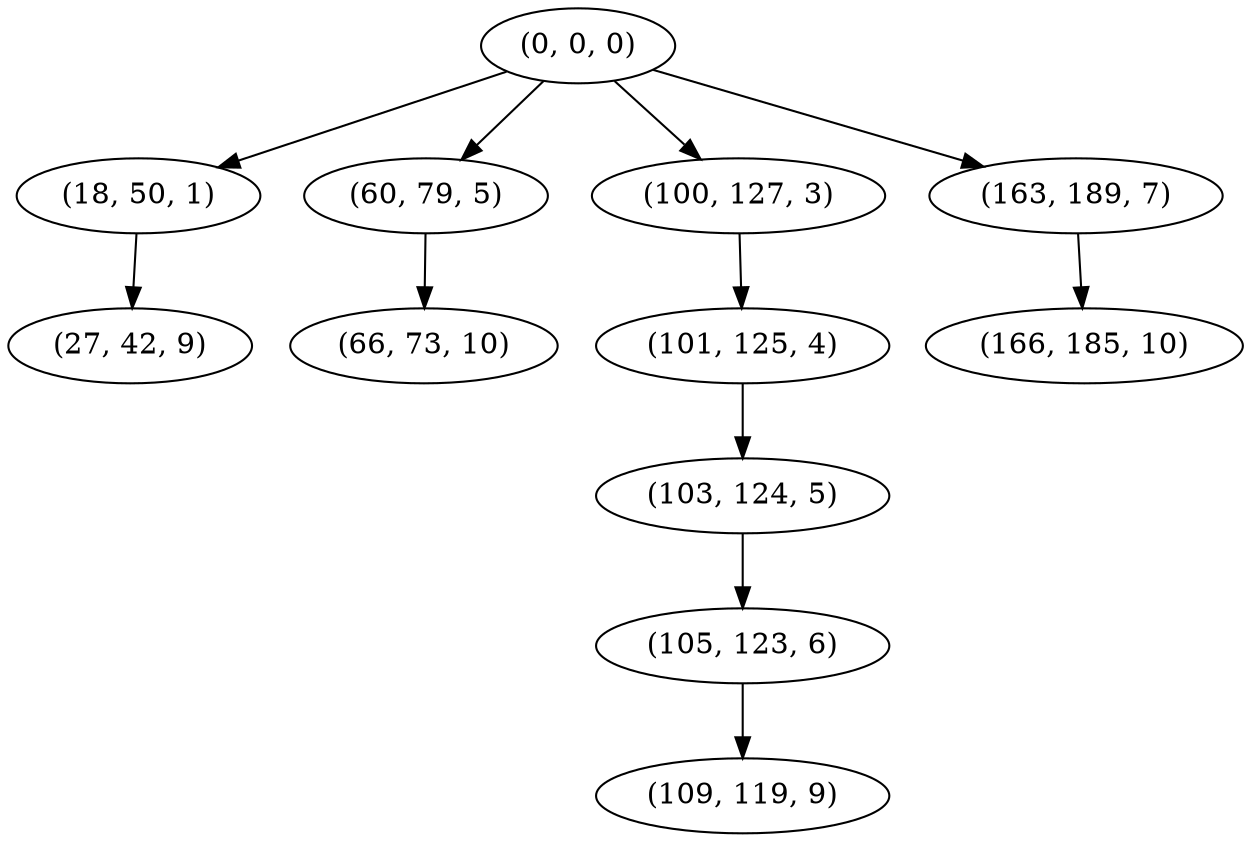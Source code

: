 digraph tree {
    "(0, 0, 0)";
    "(18, 50, 1)";
    "(27, 42, 9)";
    "(60, 79, 5)";
    "(66, 73, 10)";
    "(100, 127, 3)";
    "(101, 125, 4)";
    "(103, 124, 5)";
    "(105, 123, 6)";
    "(109, 119, 9)";
    "(163, 189, 7)";
    "(166, 185, 10)";
    "(0, 0, 0)" -> "(18, 50, 1)";
    "(0, 0, 0)" -> "(60, 79, 5)";
    "(0, 0, 0)" -> "(100, 127, 3)";
    "(0, 0, 0)" -> "(163, 189, 7)";
    "(18, 50, 1)" -> "(27, 42, 9)";
    "(60, 79, 5)" -> "(66, 73, 10)";
    "(100, 127, 3)" -> "(101, 125, 4)";
    "(101, 125, 4)" -> "(103, 124, 5)";
    "(103, 124, 5)" -> "(105, 123, 6)";
    "(105, 123, 6)" -> "(109, 119, 9)";
    "(163, 189, 7)" -> "(166, 185, 10)";
}
